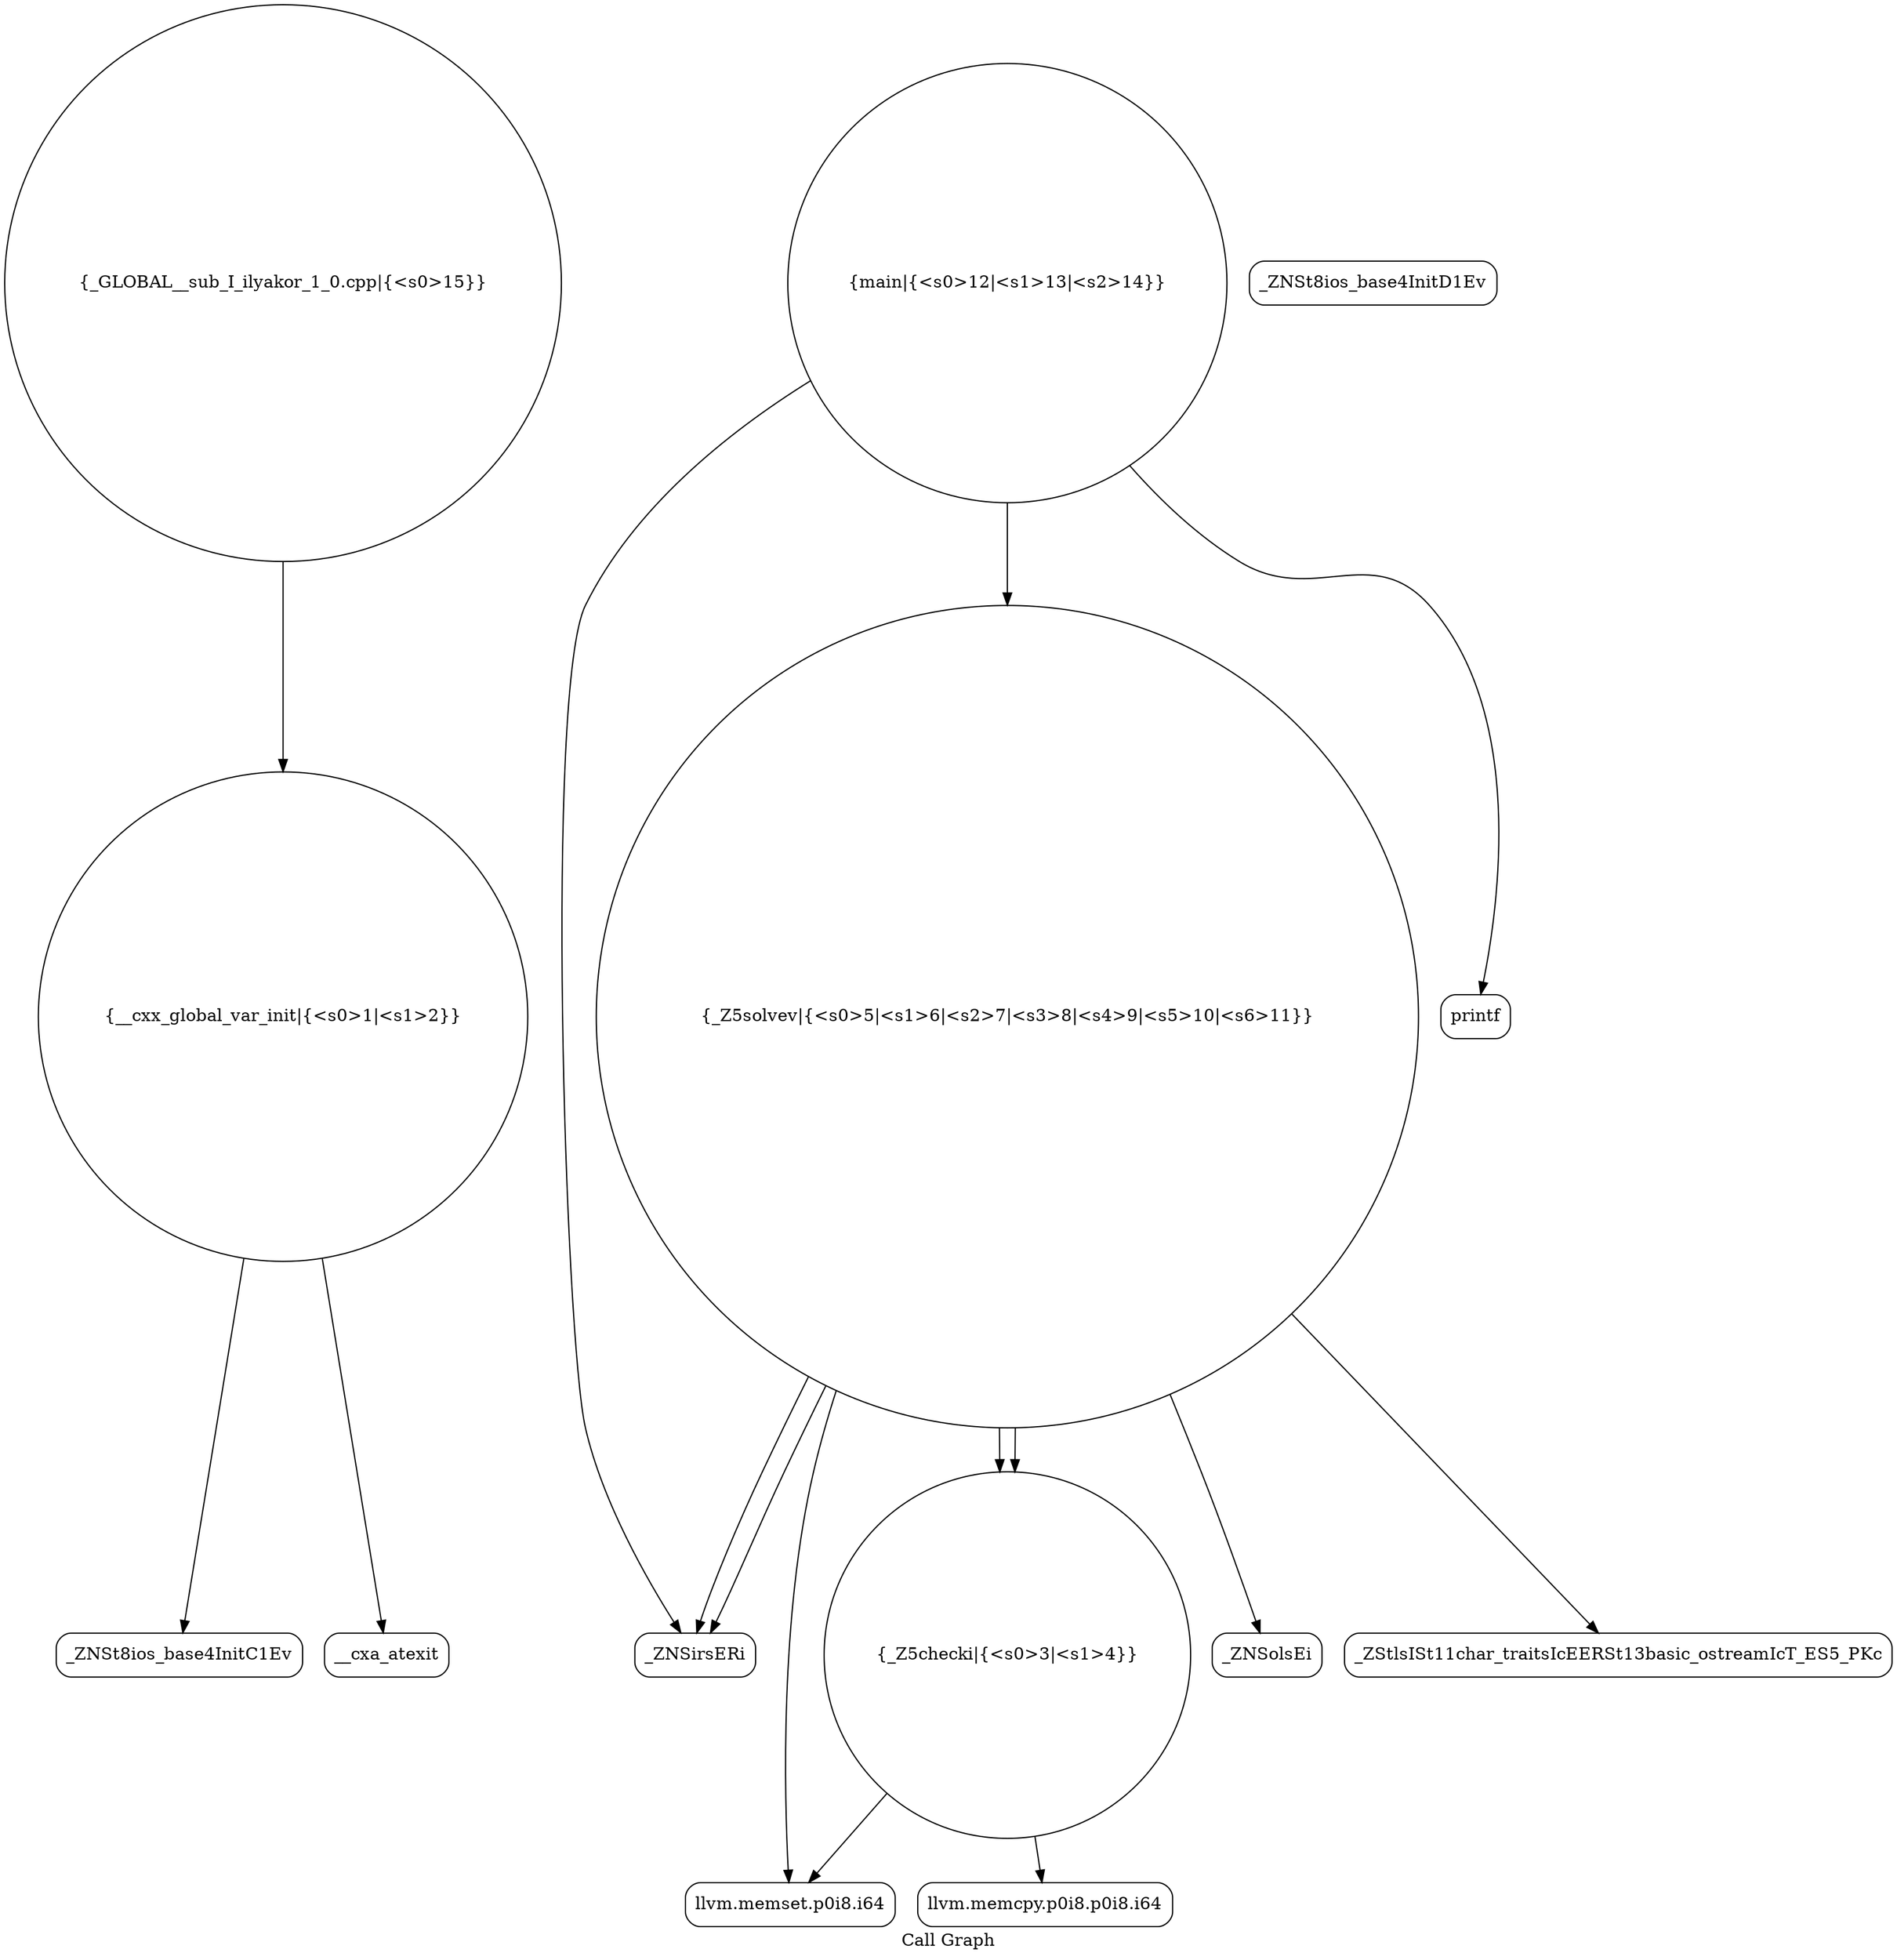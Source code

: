 digraph "Call Graph" {
	label="Call Graph";

	Node0x55dea9fe2250 [shape=record,shape=circle,label="{__cxx_global_var_init|{<s0>1|<s1>2}}"];
	Node0x55dea9fe2250:s0 -> Node0x55dea9fe26e0[color=black];
	Node0x55dea9fe2250:s1 -> Node0x55dea9fe27e0[color=black];
	Node0x55dea9fe29e0 [shape=record,shape=circle,label="{_Z5solvev|{<s0>5|<s1>6|<s2>7|<s3>8|<s4>9|<s5>10|<s6>11}}"];
	Node0x55dea9fe29e0:s0 -> Node0x55dea9fe2960[color=black];
	Node0x55dea9fe29e0:s1 -> Node0x55dea9fe2a60[color=black];
	Node0x55dea9fe29e0:s2 -> Node0x55dea9fe2a60[color=black];
	Node0x55dea9fe29e0:s3 -> Node0x55dea9fe2860[color=black];
	Node0x55dea9fe29e0:s4 -> Node0x55dea9fe2860[color=black];
	Node0x55dea9fe29e0:s5 -> Node0x55dea9fe2b60[color=black];
	Node0x55dea9fe29e0:s6 -> Node0x55dea9fe2ae0[color=black];
	Node0x55dea9fe2760 [shape=record,shape=Mrecord,label="{_ZNSt8ios_base4InitD1Ev}"];
	Node0x55dea9fe2ae0 [shape=record,shape=Mrecord,label="{_ZStlsISt11char_traitsIcEERSt13basic_ostreamIcT_ES5_PKc}"];
	Node0x55dea9fe2860 [shape=record,shape=circle,label="{_Z5checki|{<s0>3|<s1>4}}"];
	Node0x55dea9fe2860:s0 -> Node0x55dea9fe28e0[color=black];
	Node0x55dea9fe2860:s1 -> Node0x55dea9fe2960[color=black];
	Node0x55dea9fe2be0 [shape=record,shape=circle,label="{main|{<s0>12|<s1>13|<s2>14}}"];
	Node0x55dea9fe2be0:s0 -> Node0x55dea9fe2a60[color=black];
	Node0x55dea9fe2be0:s1 -> Node0x55dea9fe2c60[color=black];
	Node0x55dea9fe2be0:s2 -> Node0x55dea9fe29e0[color=black];
	Node0x55dea9fe2960 [shape=record,shape=Mrecord,label="{llvm.memset.p0i8.i64}"];
	Node0x55dea9fe2ce0 [shape=record,shape=circle,label="{_GLOBAL__sub_I_ilyakor_1_0.cpp|{<s0>15}}"];
	Node0x55dea9fe2ce0:s0 -> Node0x55dea9fe2250[color=black];
	Node0x55dea9fe26e0 [shape=record,shape=Mrecord,label="{_ZNSt8ios_base4InitC1Ev}"];
	Node0x55dea9fe2a60 [shape=record,shape=Mrecord,label="{_ZNSirsERi}"];
	Node0x55dea9fe27e0 [shape=record,shape=Mrecord,label="{__cxa_atexit}"];
	Node0x55dea9fe2b60 [shape=record,shape=Mrecord,label="{_ZNSolsEi}"];
	Node0x55dea9fe28e0 [shape=record,shape=Mrecord,label="{llvm.memcpy.p0i8.p0i8.i64}"];
	Node0x55dea9fe2c60 [shape=record,shape=Mrecord,label="{printf}"];
}
